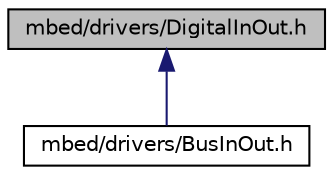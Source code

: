 digraph "mbed/drivers/DigitalInOut.h"
{
 // LATEX_PDF_SIZE
  edge [fontname="Helvetica",fontsize="10",labelfontname="Helvetica",labelfontsize="10"];
  node [fontname="Helvetica",fontsize="10",shape=record];
  Node1 [label="mbed/drivers/DigitalInOut.h",height=0.2,width=0.4,color="black", fillcolor="grey75", style="filled", fontcolor="black",tooltip=" "];
  Node1 -> Node2 [dir="back",color="midnightblue",fontsize="10",style="solid",fontname="Helvetica"];
  Node2 [label="mbed/drivers/BusInOut.h",height=0.2,width=0.4,color="black", fillcolor="white", style="filled",URL="$_bus_in_out_8h.html",tooltip=" "];
}
